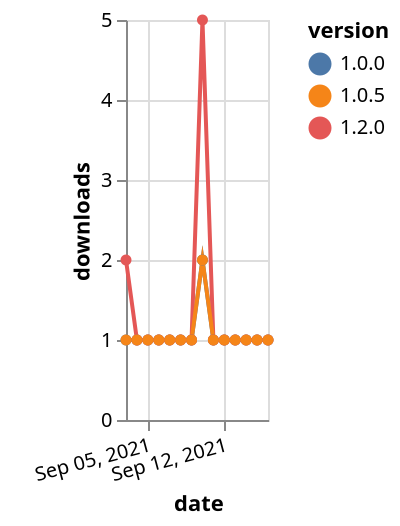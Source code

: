 {"$schema": "https://vega.github.io/schema/vega-lite/v5.json", "description": "A simple bar chart with embedded data.", "data": {"values": [{"date": "2021-09-03", "total": 147, "delta": 1, "version": "1.0.0"}, {"date": "2021-09-04", "total": 148, "delta": 1, "version": "1.0.0"}, {"date": "2021-09-05", "total": 149, "delta": 1, "version": "1.0.0"}, {"date": "2021-09-06", "total": 150, "delta": 1, "version": "1.0.0"}, {"date": "2021-09-07", "total": 151, "delta": 1, "version": "1.0.0"}, {"date": "2021-09-08", "total": 152, "delta": 1, "version": "1.0.0"}, {"date": "2021-09-09", "total": 153, "delta": 1, "version": "1.0.0"}, {"date": "2021-09-10", "total": 155, "delta": 2, "version": "1.0.0"}, {"date": "2021-09-11", "total": 156, "delta": 1, "version": "1.0.0"}, {"date": "2021-09-12", "total": 157, "delta": 1, "version": "1.0.0"}, {"date": "2021-09-13", "total": 158, "delta": 1, "version": "1.0.0"}, {"date": "2021-09-14", "total": 159, "delta": 1, "version": "1.0.0"}, {"date": "2021-09-15", "total": 160, "delta": 1, "version": "1.0.0"}, {"date": "2021-09-16", "total": 161, "delta": 1, "version": "1.0.0"}, {"date": "2021-09-03", "total": 125, "delta": 2, "version": "1.2.0"}, {"date": "2021-09-04", "total": 126, "delta": 1, "version": "1.2.0"}, {"date": "2021-09-05", "total": 127, "delta": 1, "version": "1.2.0"}, {"date": "2021-09-06", "total": 128, "delta": 1, "version": "1.2.0"}, {"date": "2021-09-07", "total": 129, "delta": 1, "version": "1.2.0"}, {"date": "2021-09-08", "total": 130, "delta": 1, "version": "1.2.0"}, {"date": "2021-09-09", "total": 131, "delta": 1, "version": "1.2.0"}, {"date": "2021-09-10", "total": 136, "delta": 5, "version": "1.2.0"}, {"date": "2021-09-11", "total": 137, "delta": 1, "version": "1.2.0"}, {"date": "2021-09-12", "total": 138, "delta": 1, "version": "1.2.0"}, {"date": "2021-09-13", "total": 139, "delta": 1, "version": "1.2.0"}, {"date": "2021-09-14", "total": 140, "delta": 1, "version": "1.2.0"}, {"date": "2021-09-15", "total": 141, "delta": 1, "version": "1.2.0"}, {"date": "2021-09-16", "total": 142, "delta": 1, "version": "1.2.0"}, {"date": "2021-09-03", "total": 131, "delta": 1, "version": "1.0.5"}, {"date": "2021-09-04", "total": 132, "delta": 1, "version": "1.0.5"}, {"date": "2021-09-05", "total": 133, "delta": 1, "version": "1.0.5"}, {"date": "2021-09-06", "total": 134, "delta": 1, "version": "1.0.5"}, {"date": "2021-09-07", "total": 135, "delta": 1, "version": "1.0.5"}, {"date": "2021-09-08", "total": 136, "delta": 1, "version": "1.0.5"}, {"date": "2021-09-09", "total": 137, "delta": 1, "version": "1.0.5"}, {"date": "2021-09-10", "total": 139, "delta": 2, "version": "1.0.5"}, {"date": "2021-09-11", "total": 140, "delta": 1, "version": "1.0.5"}, {"date": "2021-09-12", "total": 141, "delta": 1, "version": "1.0.5"}, {"date": "2021-09-13", "total": 142, "delta": 1, "version": "1.0.5"}, {"date": "2021-09-14", "total": 143, "delta": 1, "version": "1.0.5"}, {"date": "2021-09-15", "total": 144, "delta": 1, "version": "1.0.5"}, {"date": "2021-09-16", "total": 145, "delta": 1, "version": "1.0.5"}]}, "width": "container", "mark": {"type": "line", "point": {"filled": true}}, "encoding": {"x": {"field": "date", "type": "temporal", "timeUnit": "yearmonthdate", "title": "date", "axis": {"labelAngle": -15}}, "y": {"field": "delta", "type": "quantitative", "title": "downloads"}, "color": {"field": "version", "type": "nominal"}, "tooltip": {"field": "delta"}}}